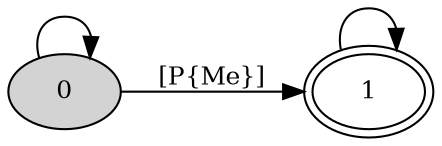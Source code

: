 digraph "SFA" {
rankdir=LR;

//Initial state
node [style = filled, shape = ellipse, peripheries = 1, fillcolor = "#d3d3d3ff", fontsize = 12]
0

//Final states
node [style = filled, shape = ellipse, peripheries = 2, fillcolor = white, fontsize = 12]
1

//Other states
node [style = filled, shape = ellipse, peripheries = 1, fillcolor = white, fontsize = 12]

//Transitions
0 -> 1 [label = "[\P{Me}]", fontsize = 12 ];
0 -> 0 [label = "", fontsize = 12 ];
1 -> 1 [label = "", fontsize = 12 ];
}
